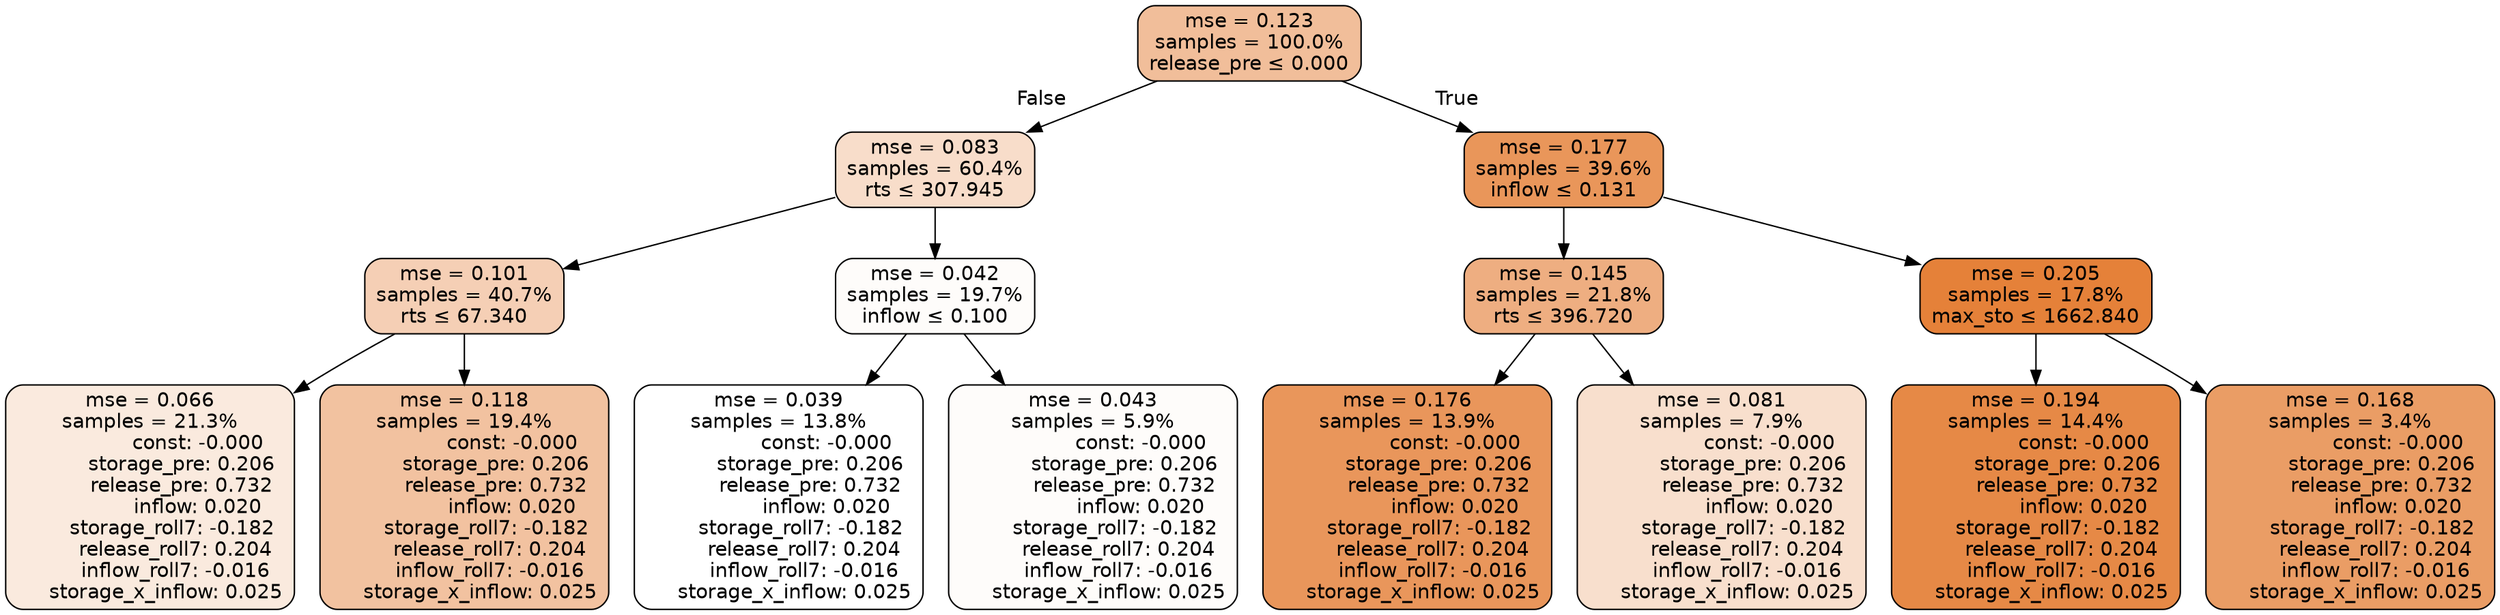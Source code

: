 digraph tree {
node [shape=rectangle, style="filled, rounded", color="black", fontname=helvetica] ;
edge [fontname=helvetica] ;
	"0" [label="mse = 0.123
samples = 100.0%
release_pre &le; 0.000", fillcolor="#f1be9a"]
	"1" [label="mse = 0.083
samples = 60.4%
rts &le; 307.945", fillcolor="#f8ddca"]
	"2" [label="mse = 0.101
samples = 40.7%
rts &le; 67.340", fillcolor="#f5cfb5"]
	"3" [label="mse = 0.066
samples = 21.3%
               const: -0.000
          storage_pre: 0.206
          release_pre: 0.732
               inflow: 0.020
       storage_roll7: -0.182
        release_roll7: 0.204
        inflow_roll7: -0.016
     storage_x_inflow: 0.025", fillcolor="#faeade"]
	"4" [label="mse = 0.118
samples = 19.4%
               const: -0.000
          storage_pre: 0.206
          release_pre: 0.732
               inflow: 0.020
       storage_roll7: -0.182
        release_roll7: 0.204
        inflow_roll7: -0.016
     storage_x_inflow: 0.025", fillcolor="#f2c2a0"]
	"5" [label="mse = 0.042
samples = 19.7%
inflow &le; 0.100", fillcolor="#fefcfa"]
	"6" [label="mse = 0.039
samples = 13.8%
               const: -0.000
          storage_pre: 0.206
          release_pre: 0.732
               inflow: 0.020
       storage_roll7: -0.182
        release_roll7: 0.204
        inflow_roll7: -0.016
     storage_x_inflow: 0.025", fillcolor="#ffffff"]
	"7" [label="mse = 0.043
samples = 5.9%
               const: -0.000
          storage_pre: 0.206
          release_pre: 0.732
               inflow: 0.020
       storage_roll7: -0.182
        release_roll7: 0.204
        inflow_roll7: -0.016
     storage_x_inflow: 0.025", fillcolor="#fefcfa"]
	"8" [label="mse = 0.177
samples = 39.6%
inflow &le; 0.131", fillcolor="#e9965a"]
	"9" [label="mse = 0.145
samples = 21.8%
rts &le; 396.720", fillcolor="#eeae81"]
	"10" [label="mse = 0.176
samples = 13.9%
               const: -0.000
          storage_pre: 0.206
          release_pre: 0.732
               inflow: 0.020
       storage_roll7: -0.182
        release_roll7: 0.204
        inflow_roll7: -0.016
     storage_x_inflow: 0.025", fillcolor="#e9965b"]
	"11" [label="mse = 0.081
samples = 7.9%
               const: -0.000
          storage_pre: 0.206
          release_pre: 0.732
               inflow: 0.020
       storage_roll7: -0.182
        release_roll7: 0.204
        inflow_roll7: -0.016
     storage_x_inflow: 0.025", fillcolor="#f8dfcd"]
	"12" [label="mse = 0.205
samples = 17.8%
max_sto &le; 1662.840", fillcolor="#e58139"]
	"13" [label="mse = 0.194
samples = 14.4%
               const: -0.000
          storage_pre: 0.206
          release_pre: 0.732
               inflow: 0.020
       storage_roll7: -0.182
        release_roll7: 0.204
        inflow_roll7: -0.016
     storage_x_inflow: 0.025", fillcolor="#e68946"]
	"14" [label="mse = 0.168
samples = 3.4%
               const: -0.000
          storage_pre: 0.206
          release_pre: 0.732
               inflow: 0.020
       storage_roll7: -0.182
        release_roll7: 0.204
        inflow_roll7: -0.016
     storage_x_inflow: 0.025", fillcolor="#ea9d65"]

	"0" -> "1" [labeldistance=2.5, labelangle=45, headlabel="False"]
	"1" -> "2"
	"2" -> "3"
	"2" -> "4"
	"1" -> "5"
	"5" -> "6"
	"5" -> "7"
	"0" -> "8" [labeldistance=2.5, labelangle=-45, headlabel="True"]
	"8" -> "9"
	"9" -> "10"
	"9" -> "11"
	"8" -> "12"
	"12" -> "13"
	"12" -> "14"
}